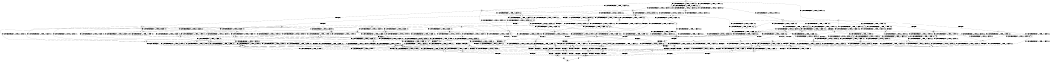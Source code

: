 digraph BCG {
size = "7, 10.5";
center = TRUE;
node [shape = circle];
0 [peripheries = 2];
0 -> 1 [label = "EX !0 !ATOMIC_EXCH_BRANCH (1, +0, TRUE, +0, 1, TRUE) !:0:1:2:"];
0 -> 2 [label = "EX !1 !ATOMIC_EXCH_BRANCH (1, +1, TRUE, +0, 3, TRUE) !:0:1:2:"];
0 -> 3 [label = "EX !2 !ATOMIC_EXCH_BRANCH (1, +1, TRUE, +1, 1, FALSE) !:0:1:2:"];
0 -> 4 [label = "EX !0 !ATOMIC_EXCH_BRANCH (1, +0, TRUE, +0, 1, TRUE) !:0:1:2:"];
1 -> 5 [label = "EX !2 !ATOMIC_EXCH_BRANCH (1, +1, TRUE, +1, 1, FALSE) !:0:1:2:"];
2 -> 6 [label = "EX !0 !ATOMIC_EXCH_BRANCH (1, +0, TRUE, +0, 1, FALSE) !:0:1:2:"];
2 -> 7 [label = "TERMINATE !1"];
2 -> 8 [label = "EX !2 !ATOMIC_EXCH_BRANCH (1, +1, TRUE, +1, 1, TRUE) !:0:1:2:"];
2 -> 9 [label = "EX !0 !ATOMIC_EXCH_BRANCH (1, +0, TRUE, +0, 1, FALSE) !:0:1:2:"];
3 -> 10 [label = "EX !0 !ATOMIC_EXCH_BRANCH (1, +0, TRUE, +0, 1, FALSE) !:0:1:2:"];
3 -> 11 [label = "TERMINATE !2"];
3 -> 12 [label = "EX !1 !ATOMIC_EXCH_BRANCH (1, +1, TRUE, +0, 3, FALSE) !:0:1:2:"];
3 -> 13 [label = "EX !0 !ATOMIC_EXCH_BRANCH (1, +0, TRUE, +0, 1, FALSE) !:0:1:2:"];
4 -> 5 [label = "EX !2 !ATOMIC_EXCH_BRANCH (1, +1, TRUE, +1, 1, FALSE) !:0:1:2:"];
4 -> 14 [label = "EX !1 !ATOMIC_EXCH_BRANCH (1, +1, TRUE, +0, 3, TRUE) !:0:1:2:"];
4 -> 15 [label = "EX !2 !ATOMIC_EXCH_BRANCH (1, +1, TRUE, +1, 1, FALSE) !:0:1:2:"];
4 -> 4 [label = "EX !0 !ATOMIC_EXCH_BRANCH (1, +0, TRUE, +0, 1, TRUE) !:0:1:2:"];
5 -> 10 [label = "EX !0 !ATOMIC_EXCH_BRANCH (1, +0, TRUE, +0, 1, FALSE) !:0:1:2:"];
6 -> 16 [label = "EX !2 !ATOMIC_EXCH_BRANCH (1, +1, TRUE, +1, 1, FALSE) !:0:1:2:"];
7 -> 17 [label = "EX !0 !ATOMIC_EXCH_BRANCH (1, +0, TRUE, +0, 1, FALSE) !:0:2:"];
7 -> 18 [label = "EX !2 !ATOMIC_EXCH_BRANCH (1, +1, TRUE, +1, 1, TRUE) !:0:2:"];
7 -> 19 [label = "EX !0 !ATOMIC_EXCH_BRANCH (1, +0, TRUE, +0, 1, FALSE) !:0:2:"];
8 -> 20 [label = "EX !0 !ATOMIC_EXCH_BRANCH (1, +0, TRUE, +0, 1, FALSE) !:0:1:2:"];
8 -> 21 [label = "TERMINATE !1"];
8 -> 22 [label = "EX !0 !ATOMIC_EXCH_BRANCH (1, +0, TRUE, +0, 1, FALSE) !:0:1:2:"];
8 -> 8 [label = "EX !2 !ATOMIC_EXCH_BRANCH (1, +1, TRUE, +1, 1, TRUE) !:0:1:2:"];
9 -> 16 [label = "EX !2 !ATOMIC_EXCH_BRANCH (1, +1, TRUE, +1, 1, FALSE) !:0:1:2:"];
9 -> 23 [label = "TERMINATE !1"];
9 -> 24 [label = "TERMINATE !0"];
9 -> 25 [label = "EX !2 !ATOMIC_EXCH_BRANCH (1, +1, TRUE, +1, 1, FALSE) !:0:1:2:"];
10 -> 16 [label = "EX !1 !ATOMIC_EXCH_BRANCH (1, +1, TRUE, +0, 3, TRUE) !:0:1:2:"];
11 -> 26 [label = "EX !0 !ATOMIC_EXCH_BRANCH (1, +0, TRUE, +0, 1, FALSE) !:0:1:"];
11 -> 27 [label = "EX !1 !ATOMIC_EXCH_BRANCH (1, +1, TRUE, +0, 3, FALSE) !:0:1:"];
11 -> 28 [label = "EX !0 !ATOMIC_EXCH_BRANCH (1, +0, TRUE, +0, 1, FALSE) !:0:1:"];
12 -> 29 [label = "EX !1 !ATOMIC_EXCH_BRANCH (1, +1, TRUE, +1, 1, TRUE) !:0:1:2:"];
12 -> 30 [label = "TERMINATE !2"];
12 -> 31 [label = "EX !0 !ATOMIC_EXCH_BRANCH (1, +0, TRUE, +0, 1, FALSE) !:0:1:2:"];
12 -> 32 [label = "EX !1 !ATOMIC_EXCH_BRANCH (1, +1, TRUE, +1, 1, TRUE) !:0:1:2:"];
13 -> 16 [label = "EX !1 !ATOMIC_EXCH_BRANCH (1, +1, TRUE, +0, 3, TRUE) !:0:1:2:"];
13 -> 33 [label = "TERMINATE !2"];
13 -> 34 [label = "TERMINATE !0"];
13 -> 25 [label = "EX !1 !ATOMIC_EXCH_BRANCH (1, +1, TRUE, +0, 3, TRUE) !:0:1:2:"];
14 -> 6 [label = "EX !0 !ATOMIC_EXCH_BRANCH (1, +0, TRUE, +0, 1, FALSE) !:0:1:2:"];
14 -> 35 [label = "TERMINATE !1"];
14 -> 36 [label = "EX !2 !ATOMIC_EXCH_BRANCH (1, +1, TRUE, +1, 1, TRUE) !:0:1:2:"];
14 -> 9 [label = "EX !0 !ATOMIC_EXCH_BRANCH (1, +0, TRUE, +0, 1, FALSE) !:0:1:2:"];
15 -> 10 [label = "EX !0 !ATOMIC_EXCH_BRANCH (1, +0, TRUE, +0, 1, FALSE) !:0:1:2:"];
15 -> 37 [label = "TERMINATE !2"];
15 -> 38 [label = "EX !1 !ATOMIC_EXCH_BRANCH (1, +1, TRUE, +0, 3, FALSE) !:0:1:2:"];
15 -> 13 [label = "EX !0 !ATOMIC_EXCH_BRANCH (1, +0, TRUE, +0, 1, FALSE) !:0:1:2:"];
16 -> 39 [label = "TERMINATE !0"];
17 -> 40 [label = "EX !2 !ATOMIC_EXCH_BRANCH (1, +1, TRUE, +1, 1, FALSE) !:0:2:"];
18 -> 41 [label = "EX !0 !ATOMIC_EXCH_BRANCH (1, +0, TRUE, +0, 1, FALSE) !:0:2:"];
18 -> 42 [label = "EX !0 !ATOMIC_EXCH_BRANCH (1, +0, TRUE, +0, 1, FALSE) !:0:2:"];
18 -> 18 [label = "EX !2 !ATOMIC_EXCH_BRANCH (1, +1, TRUE, +1, 1, TRUE) !:0:2:"];
19 -> 40 [label = "EX !2 !ATOMIC_EXCH_BRANCH (1, +1, TRUE, +1, 1, FALSE) !:0:2:"];
19 -> 43 [label = "TERMINATE !0"];
19 -> 44 [label = "EX !2 !ATOMIC_EXCH_BRANCH (1, +1, TRUE, +1, 1, FALSE) !:0:2:"];
20 -> 16 [label = "EX !2 !ATOMIC_EXCH_BRANCH (1, +1, TRUE, +1, 1, FALSE) !:0:1:2:"];
21 -> 45 [label = "EX !2 !ATOMIC_EXCH_BRANCH (1, +1, TRUE, +1, 1, TRUE) !:0:2:"];
21 -> 42 [label = "EX !0 !ATOMIC_EXCH_BRANCH (1, +0, TRUE, +0, 1, FALSE) !:0:2:"];
21 -> 18 [label = "EX !2 !ATOMIC_EXCH_BRANCH (1, +1, TRUE, +1, 1, TRUE) !:0:2:"];
22 -> 16 [label = "EX !2 !ATOMIC_EXCH_BRANCH (1, +1, TRUE, +1, 1, FALSE) !:0:1:2:"];
22 -> 46 [label = "TERMINATE !1"];
22 -> 47 [label = "TERMINATE !0"];
22 -> 25 [label = "EX !2 !ATOMIC_EXCH_BRANCH (1, +1, TRUE, +1, 1, FALSE) !:0:1:2:"];
23 -> 40 [label = "EX !2 !ATOMIC_EXCH_BRANCH (1, +1, TRUE, +1, 1, FALSE) !:0:2:"];
23 -> 43 [label = "TERMINATE !0"];
23 -> 44 [label = "EX !2 !ATOMIC_EXCH_BRANCH (1, +1, TRUE, +1, 1, FALSE) !:0:2:"];
24 -> 48 [label = "EX !2 !ATOMIC_EXCH_BRANCH (1, +1, TRUE, +1, 1, FALSE) !:1:2:"];
24 -> 43 [label = "TERMINATE !1"];
24 -> 49 [label = "EX !2 !ATOMIC_EXCH_BRANCH (1, +1, TRUE, +1, 1, FALSE) !:1:2:"];
25 -> 39 [label = "TERMINATE !0"];
25 -> 50 [label = "TERMINATE !1"];
25 -> 51 [label = "TERMINATE !2"];
25 -> 52 [label = "TERMINATE !0"];
26 -> 53 [label = "EX !1 !ATOMIC_EXCH_BRANCH (1, +1, TRUE, +0, 3, TRUE) !:0:1:"];
27 -> 54 [label = "EX !1 !ATOMIC_EXCH_BRANCH (1, +1, TRUE, +1, 1, TRUE) !:0:1:"];
27 -> 55 [label = "EX !0 !ATOMIC_EXCH_BRANCH (1, +0, TRUE, +0, 1, FALSE) !:0:1:"];
27 -> 56 [label = "EX !1 !ATOMIC_EXCH_BRANCH (1, +1, TRUE, +1, 1, TRUE) !:0:1:"];
28 -> 53 [label = "EX !1 !ATOMIC_EXCH_BRANCH (1, +1, TRUE, +0, 3, TRUE) !:0:1:"];
28 -> 57 [label = "TERMINATE !0"];
28 -> 58 [label = "EX !1 !ATOMIC_EXCH_BRANCH (1, +1, TRUE, +0, 3, TRUE) !:0:1:"];
29 -> 59 [label = "EX !0 !ATOMIC_EXCH_BRANCH (1, +0, TRUE, +0, 1, FALSE) !:0:1:2:"];
30 -> 54 [label = "EX !1 !ATOMIC_EXCH_BRANCH (1, +1, TRUE, +1, 1, TRUE) !:0:1:"];
30 -> 55 [label = "EX !0 !ATOMIC_EXCH_BRANCH (1, +0, TRUE, +0, 1, FALSE) !:0:1:"];
30 -> 56 [label = "EX !1 !ATOMIC_EXCH_BRANCH (1, +1, TRUE, +1, 1, TRUE) !:0:1:"];
31 -> 16 [label = "EX !1 !ATOMIC_EXCH_BRANCH (1, +1, TRUE, +1, 1, FALSE) !:0:1:2:"];
31 -> 60 [label = "TERMINATE !2"];
31 -> 61 [label = "TERMINATE !0"];
31 -> 25 [label = "EX !1 !ATOMIC_EXCH_BRANCH (1, +1, TRUE, +1, 1, FALSE) !:0:1:2:"];
32 -> 59 [label = "EX !0 !ATOMIC_EXCH_BRANCH (1, +0, TRUE, +0, 1, FALSE) !:0:1:2:"];
32 -> 62 [label = "TERMINATE !2"];
32 -> 63 [label = "EX !0 !ATOMIC_EXCH_BRANCH (1, +0, TRUE, +0, 1, FALSE) !:0:1:2:"];
32 -> 12 [label = "EX !1 !ATOMIC_EXCH_BRANCH (1, +1, TRUE, +0, 3, FALSE) !:0:1:2:"];
33 -> 53 [label = "EX !1 !ATOMIC_EXCH_BRANCH (1, +1, TRUE, +0, 3, TRUE) !:0:1:"];
33 -> 57 [label = "TERMINATE !0"];
33 -> 58 [label = "EX !1 !ATOMIC_EXCH_BRANCH (1, +1, TRUE, +0, 3, TRUE) !:0:1:"];
34 -> 48 [label = "EX !1 !ATOMIC_EXCH_BRANCH (1, +1, TRUE, +0, 3, TRUE) !:1:2:"];
34 -> 57 [label = "TERMINATE !2"];
34 -> 49 [label = "EX !1 !ATOMIC_EXCH_BRANCH (1, +1, TRUE, +0, 3, TRUE) !:1:2:"];
35 -> 17 [label = "EX !0 !ATOMIC_EXCH_BRANCH (1, +0, TRUE, +0, 1, FALSE) !:0:2:"];
35 -> 64 [label = "EX !2 !ATOMIC_EXCH_BRANCH (1, +1, TRUE, +1, 1, TRUE) !:0:2:"];
35 -> 19 [label = "EX !0 !ATOMIC_EXCH_BRANCH (1, +0, TRUE, +0, 1, FALSE) !:0:2:"];
36 -> 20 [label = "EX !0 !ATOMIC_EXCH_BRANCH (1, +0, TRUE, +0, 1, FALSE) !:0:1:2:"];
36 -> 65 [label = "TERMINATE !1"];
36 -> 36 [label = "EX !2 !ATOMIC_EXCH_BRANCH (1, +1, TRUE, +1, 1, TRUE) !:0:1:2:"];
36 -> 22 [label = "EX !0 !ATOMIC_EXCH_BRANCH (1, +0, TRUE, +0, 1, FALSE) !:0:1:2:"];
37 -> 26 [label = "EX !0 !ATOMIC_EXCH_BRANCH (1, +0, TRUE, +0, 1, FALSE) !:0:1:"];
37 -> 66 [label = "EX !1 !ATOMIC_EXCH_BRANCH (1, +1, TRUE, +0, 3, FALSE) !:0:1:"];
37 -> 28 [label = "EX !0 !ATOMIC_EXCH_BRANCH (1, +0, TRUE, +0, 1, FALSE) !:0:1:"];
38 -> 67 [label = "EX !0 !ATOMIC_EXCH_BRANCH (1, +0, TRUE, +0, 1, FALSE) !:0:1:2:"];
38 -> 68 [label = "TERMINATE !2"];
38 -> 69 [label = "EX !1 !ATOMIC_EXCH_BRANCH (1, +1, TRUE, +1, 1, TRUE) !:0:1:2:"];
38 -> 31 [label = "EX !0 !ATOMIC_EXCH_BRANCH (1, +0, TRUE, +0, 1, FALSE) !:0:1:2:"];
39 -> 70 [label = "TERMINATE !2"];
40 -> 71 [label = "TERMINATE !0"];
41 -> 40 [label = "EX !2 !ATOMIC_EXCH_BRANCH (1, +1, TRUE, +1, 1, FALSE) !:0:2:"];
42 -> 40 [label = "EX !2 !ATOMIC_EXCH_BRANCH (1, +1, TRUE, +1, 1, FALSE) !:0:2:"];
42 -> 72 [label = "TERMINATE !0"];
42 -> 44 [label = "EX !2 !ATOMIC_EXCH_BRANCH (1, +1, TRUE, +1, 1, FALSE) !:0:2:"];
43 -> 73 [label = "EX !2 !ATOMIC_EXCH_BRANCH (1, +1, TRUE, +1, 1, FALSE) !:2:"];
43 -> 74 [label = "EX !2 !ATOMIC_EXCH_BRANCH (1, +1, TRUE, +1, 1, FALSE) !:2:"];
44 -> 71 [label = "TERMINATE !0"];
44 -> 75 [label = "TERMINATE !2"];
44 -> 76 [label = "TERMINATE !0"];
45 -> 41 [label = "EX !0 !ATOMIC_EXCH_BRANCH (1, +0, TRUE, +0, 1, FALSE) !:0:2:"];
46 -> 40 [label = "EX !2 !ATOMIC_EXCH_BRANCH (1, +1, TRUE, +1, 1, FALSE) !:0:2:"];
46 -> 72 [label = "TERMINATE !0"];
46 -> 44 [label = "EX !2 !ATOMIC_EXCH_BRANCH (1, +1, TRUE, +1, 1, FALSE) !:0:2:"];
47 -> 48 [label = "EX !2 !ATOMIC_EXCH_BRANCH (1, +1, TRUE, +1, 1, FALSE) !:1:2:"];
47 -> 72 [label = "TERMINATE !1"];
47 -> 49 [label = "EX !2 !ATOMIC_EXCH_BRANCH (1, +1, TRUE, +1, 1, FALSE) !:1:2:"];
48 -> 70 [label = "TERMINATE !2"];
49 -> 70 [label = "TERMINATE !2"];
49 -> 76 [label = "TERMINATE !1"];
49 -> 77 [label = "TERMINATE !2"];
50 -> 71 [label = "TERMINATE !0"];
50 -> 75 [label = "TERMINATE !2"];
50 -> 76 [label = "TERMINATE !0"];
51 -> 70 [label = "TERMINATE !0"];
51 -> 75 [label = "TERMINATE !1"];
51 -> 77 [label = "TERMINATE !0"];
52 -> 70 [label = "TERMINATE !2"];
52 -> 76 [label = "TERMINATE !1"];
52 -> 77 [label = "TERMINATE !2"];
53 -> 70 [label = "TERMINATE !0"];
54 -> 78 [label = "EX !0 !ATOMIC_EXCH_BRANCH (1, +0, TRUE, +0, 1, FALSE) !:0:1:"];
55 -> 53 [label = "EX !1 !ATOMIC_EXCH_BRANCH (1, +1, TRUE, +1, 1, FALSE) !:0:1:"];
55 -> 79 [label = "TERMINATE !0"];
55 -> 58 [label = "EX !1 !ATOMIC_EXCH_BRANCH (1, +1, TRUE, +1, 1, FALSE) !:0:1:"];
56 -> 78 [label = "EX !0 !ATOMIC_EXCH_BRANCH (1, +0, TRUE, +0, 1, FALSE) !:0:1:"];
56 -> 80 [label = "EX !0 !ATOMIC_EXCH_BRANCH (1, +0, TRUE, +0, 1, FALSE) !:0:1:"];
56 -> 27 [label = "EX !1 !ATOMIC_EXCH_BRANCH (1, +1, TRUE, +0, 3, FALSE) !:0:1:"];
57 -> 81 [label = "EX !1 !ATOMIC_EXCH_BRANCH (1, +1, TRUE, +0, 3, TRUE) !:1:"];
57 -> 82 [label = "EX !1 !ATOMIC_EXCH_BRANCH (1, +1, TRUE, +0, 3, TRUE) !:1:"];
58 -> 70 [label = "TERMINATE !0"];
58 -> 75 [label = "TERMINATE !1"];
58 -> 77 [label = "TERMINATE !0"];
59 -> 16 [label = "EX !1 !ATOMIC_EXCH_BRANCH (1, +1, TRUE, +0, 3, TRUE) !:0:1:2:"];
60 -> 53 [label = "EX !1 !ATOMIC_EXCH_BRANCH (1, +1, TRUE, +1, 1, FALSE) !:0:1:"];
60 -> 79 [label = "TERMINATE !0"];
60 -> 58 [label = "EX !1 !ATOMIC_EXCH_BRANCH (1, +1, TRUE, +1, 1, FALSE) !:0:1:"];
61 -> 48 [label = "EX !1 !ATOMIC_EXCH_BRANCH (1, +1, TRUE, +1, 1, FALSE) !:1:2:"];
61 -> 79 [label = "TERMINATE !2"];
61 -> 49 [label = "EX !1 !ATOMIC_EXCH_BRANCH (1, +1, TRUE, +1, 1, FALSE) !:1:2:"];
62 -> 83 [label = "EX !1 !ATOMIC_EXCH_BRANCH (1, +1, TRUE, +0, 3, FALSE) !:0:1:"];
62 -> 80 [label = "EX !0 !ATOMIC_EXCH_BRANCH (1, +0, TRUE, +0, 1, FALSE) !:0:1:"];
62 -> 27 [label = "EX !1 !ATOMIC_EXCH_BRANCH (1, +1, TRUE, +0, 3, FALSE) !:0:1:"];
63 -> 16 [label = "EX !1 !ATOMIC_EXCH_BRANCH (1, +1, TRUE, +0, 3, TRUE) !:0:1:2:"];
63 -> 84 [label = "TERMINATE !2"];
63 -> 85 [label = "TERMINATE !0"];
63 -> 25 [label = "EX !1 !ATOMIC_EXCH_BRANCH (1, +1, TRUE, +0, 3, TRUE) !:0:1:2:"];
64 -> 41 [label = "EX !0 !ATOMIC_EXCH_BRANCH (1, +0, TRUE, +0, 1, FALSE) !:0:2:"];
64 -> 64 [label = "EX !2 !ATOMIC_EXCH_BRANCH (1, +1, TRUE, +1, 1, TRUE) !:0:2:"];
64 -> 42 [label = "EX !0 !ATOMIC_EXCH_BRANCH (1, +0, TRUE, +0, 1, FALSE) !:0:2:"];
65 -> 41 [label = "EX !0 !ATOMIC_EXCH_BRANCH (1, +0, TRUE, +0, 1, FALSE) !:0:2:"];
65 -> 64 [label = "EX !2 !ATOMIC_EXCH_BRANCH (1, +1, TRUE, +1, 1, TRUE) !:0:2:"];
65 -> 42 [label = "EX !0 !ATOMIC_EXCH_BRANCH (1, +0, TRUE, +0, 1, FALSE) !:0:2:"];
66 -> 86 [label = "EX !0 !ATOMIC_EXCH_BRANCH (1, +0, TRUE, +0, 1, FALSE) !:0:1:"];
66 -> 87 [label = "EX !1 !ATOMIC_EXCH_BRANCH (1, +1, TRUE, +1, 1, TRUE) !:0:1:"];
66 -> 55 [label = "EX !0 !ATOMIC_EXCH_BRANCH (1, +0, TRUE, +0, 1, FALSE) !:0:1:"];
67 -> 16 [label = "EX !1 !ATOMIC_EXCH_BRANCH (1, +1, TRUE, +1, 1, FALSE) !:0:1:2:"];
68 -> 86 [label = "EX !0 !ATOMIC_EXCH_BRANCH (1, +0, TRUE, +0, 1, FALSE) !:0:1:"];
68 -> 87 [label = "EX !1 !ATOMIC_EXCH_BRANCH (1, +1, TRUE, +1, 1, TRUE) !:0:1:"];
68 -> 55 [label = "EX !0 !ATOMIC_EXCH_BRANCH (1, +0, TRUE, +0, 1, FALSE) !:0:1:"];
69 -> 59 [label = "EX !0 !ATOMIC_EXCH_BRANCH (1, +0, TRUE, +0, 1, FALSE) !:0:1:2:"];
69 -> 88 [label = "TERMINATE !2"];
69 -> 38 [label = "EX !1 !ATOMIC_EXCH_BRANCH (1, +1, TRUE, +0, 3, FALSE) !:0:1:2:"];
69 -> 63 [label = "EX !0 !ATOMIC_EXCH_BRANCH (1, +0, TRUE, +0, 1, FALSE) !:0:1:2:"];
70 -> 89 [label = "TERMINATE !1"];
71 -> 89 [label = "TERMINATE !2"];
72 -> 73 [label = "EX !2 !ATOMIC_EXCH_BRANCH (1, +1, TRUE, +1, 1, FALSE) !:2:"];
72 -> 74 [label = "EX !2 !ATOMIC_EXCH_BRANCH (1, +1, TRUE, +1, 1, FALSE) !:2:"];
73 -> 89 [label = "TERMINATE !2"];
74 -> 89 [label = "TERMINATE !2"];
74 -> 90 [label = "TERMINATE !2"];
75 -> 89 [label = "TERMINATE !0"];
75 -> 90 [label = "TERMINATE !0"];
76 -> 89 [label = "TERMINATE !2"];
76 -> 90 [label = "TERMINATE !2"];
77 -> 89 [label = "TERMINATE !1"];
77 -> 90 [label = "TERMINATE !1"];
78 -> 53 [label = "EX !1 !ATOMIC_EXCH_BRANCH (1, +1, TRUE, +0, 3, TRUE) !:0:1:"];
79 -> 81 [label = "EX !1 !ATOMIC_EXCH_BRANCH (1, +1, TRUE, +1, 1, FALSE) !:1:"];
79 -> 82 [label = "EX !1 !ATOMIC_EXCH_BRANCH (1, +1, TRUE, +1, 1, FALSE) !:1:"];
80 -> 53 [label = "EX !1 !ATOMIC_EXCH_BRANCH (1, +1, TRUE, +0, 3, TRUE) !:0:1:"];
80 -> 91 [label = "TERMINATE !0"];
80 -> 58 [label = "EX !1 !ATOMIC_EXCH_BRANCH (1, +1, TRUE, +0, 3, TRUE) !:0:1:"];
81 -> 89 [label = "TERMINATE !1"];
82 -> 89 [label = "TERMINATE !1"];
82 -> 90 [label = "TERMINATE !1"];
83 -> 54 [label = "EX !1 !ATOMIC_EXCH_BRANCH (1, +1, TRUE, +1, 1, TRUE) !:0:1:"];
84 -> 53 [label = "EX !1 !ATOMIC_EXCH_BRANCH (1, +1, TRUE, +0, 3, TRUE) !:0:1:"];
84 -> 91 [label = "TERMINATE !0"];
84 -> 58 [label = "EX !1 !ATOMIC_EXCH_BRANCH (1, +1, TRUE, +0, 3, TRUE) !:0:1:"];
85 -> 48 [label = "EX !1 !ATOMIC_EXCH_BRANCH (1, +1, TRUE, +0, 3, TRUE) !:1:2:"];
85 -> 91 [label = "TERMINATE !2"];
85 -> 49 [label = "EX !1 !ATOMIC_EXCH_BRANCH (1, +1, TRUE, +0, 3, TRUE) !:1:2:"];
86 -> 53 [label = "EX !1 !ATOMIC_EXCH_BRANCH (1, +1, TRUE, +1, 1, FALSE) !:0:1:"];
87 -> 78 [label = "EX !0 !ATOMIC_EXCH_BRANCH (1, +0, TRUE, +0, 1, FALSE) !:0:1:"];
87 -> 66 [label = "EX !1 !ATOMIC_EXCH_BRANCH (1, +1, TRUE, +0, 3, FALSE) !:0:1:"];
87 -> 80 [label = "EX !0 !ATOMIC_EXCH_BRANCH (1, +0, TRUE, +0, 1, FALSE) !:0:1:"];
88 -> 78 [label = "EX !0 !ATOMIC_EXCH_BRANCH (1, +0, TRUE, +0, 1, FALSE) !:0:1:"];
88 -> 66 [label = "EX !1 !ATOMIC_EXCH_BRANCH (1, +1, TRUE, +0, 3, FALSE) !:0:1:"];
88 -> 80 [label = "EX !0 !ATOMIC_EXCH_BRANCH (1, +0, TRUE, +0, 1, FALSE) !:0:1:"];
89 -> 92 [label = "exit"];
90 -> 92 [label = "exit"];
91 -> 81 [label = "EX !1 !ATOMIC_EXCH_BRANCH (1, +1, TRUE, +0, 3, TRUE) !:1:"];
91 -> 82 [label = "EX !1 !ATOMIC_EXCH_BRANCH (1, +1, TRUE, +0, 3, TRUE) !:1:"];
}
